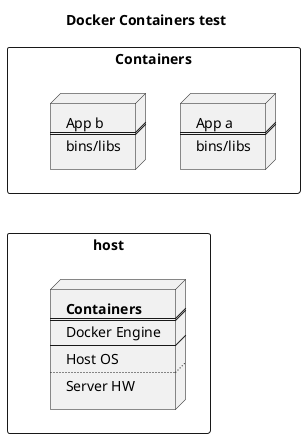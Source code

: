 @startuml
Title Docker Containers test

rectangle Containers {
    node mynodea [
        App a
        ====
        bins/libs
    ]

    node mynodeb [
        App b
        ====
        bins/libs
    ]
}

rectangle host {

    node mynodec [
        <b>Containers</b>
        ====
        Docker Engine
        ----
        Host OS
        ....
        Server HW
    ]
}

Containers -[hidden]- host

@endtuml
